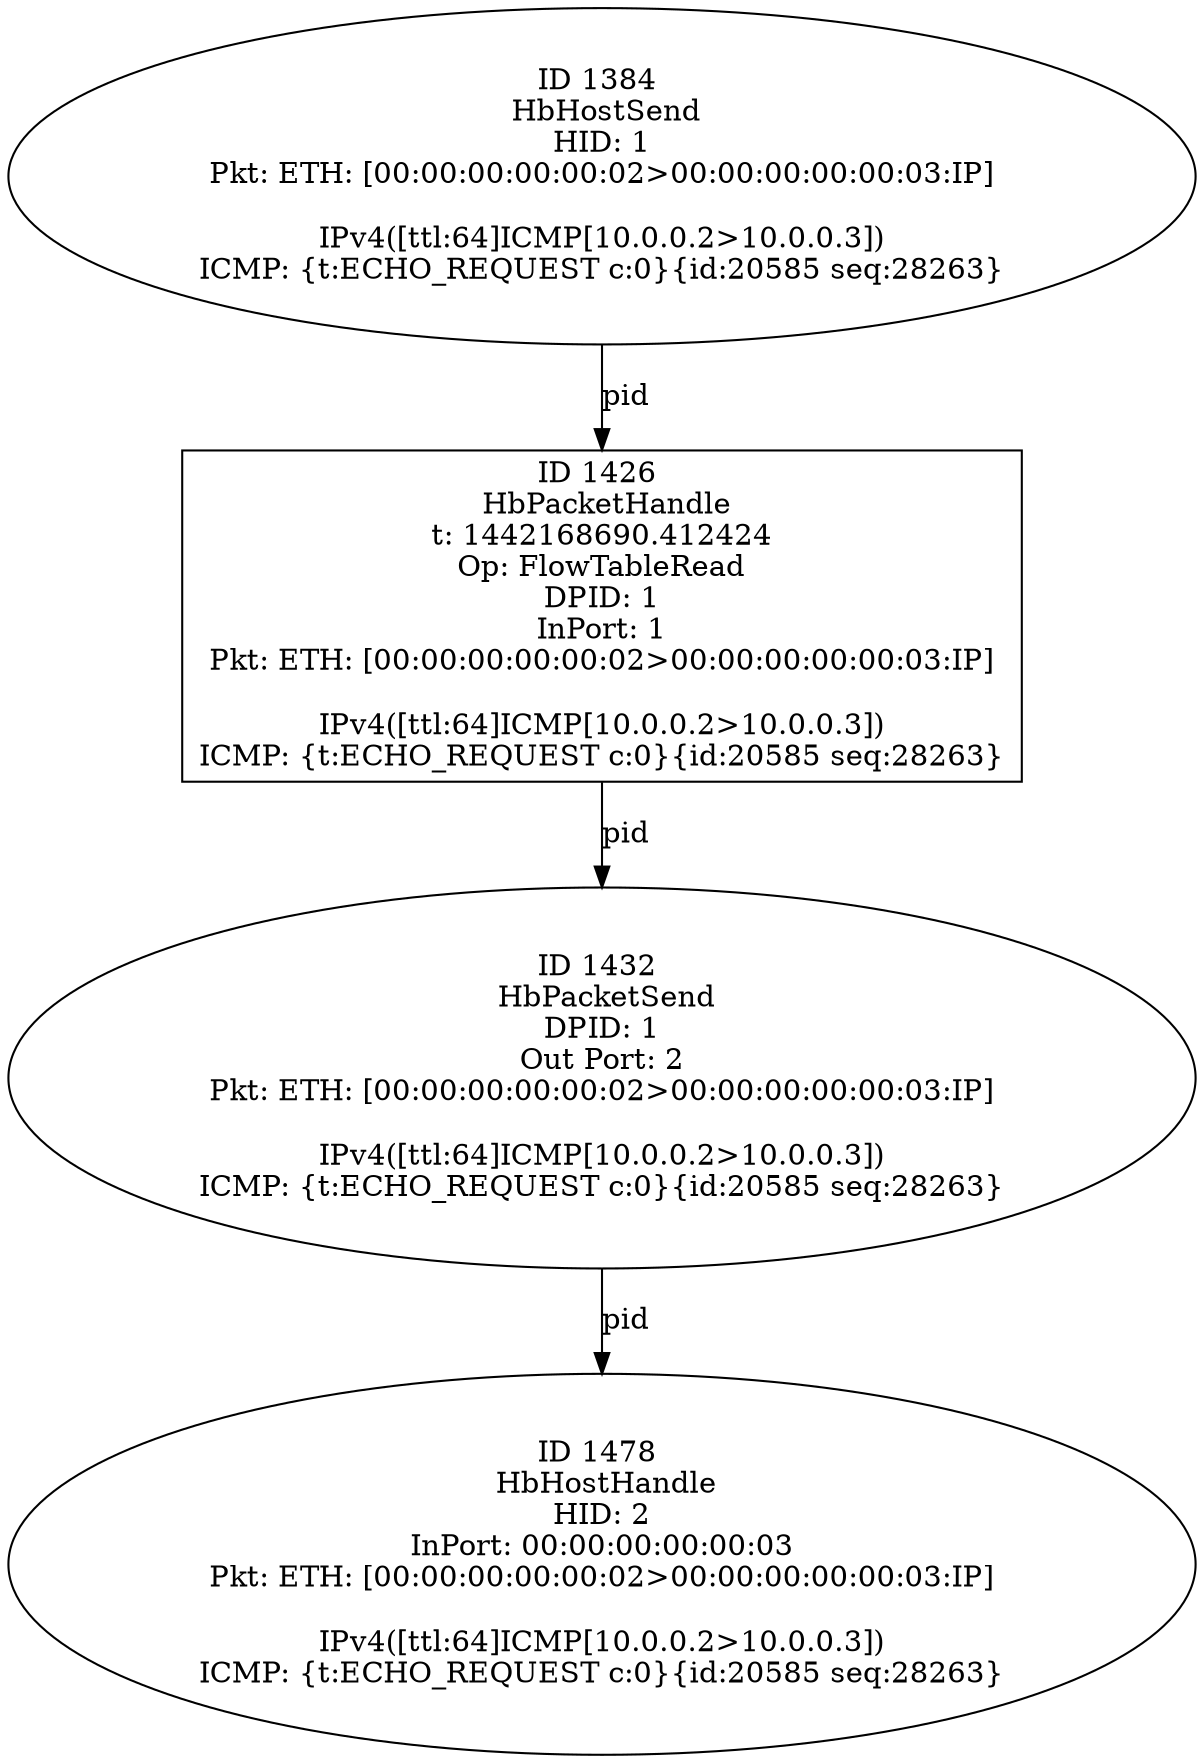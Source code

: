 strict digraph G {
1432 [shape=oval, event=<hb_events.HbPacketSend object at 0x106eaa850>, label="ID 1432 
 HbPacketSend
DPID: 1
Out Port: 2
Pkt: ETH: [00:00:00:00:00:02>00:00:00:00:00:03:IP]

IPv4([ttl:64]ICMP[10.0.0.2>10.0.0.3])
ICMP: {t:ECHO_REQUEST c:0}{id:20585 seq:28263}"];
1478 [shape=oval, event=<hb_events.HbHostHandle object at 0x106fd5cd0>, label="ID 1478 
 HbHostHandle
HID: 2
InPort: 00:00:00:00:00:03
Pkt: ETH: [00:00:00:00:00:02>00:00:00:00:00:03:IP]

IPv4([ttl:64]ICMP[10.0.0.2>10.0.0.3])
ICMP: {t:ECHO_REQUEST c:0}{id:20585 seq:28263}"];
1384 [shape=oval, event=<hb_events.HbHostSend object at 0x106e77ed0>, label="ID 1384 
 HbHostSend
HID: 1
Pkt: ETH: [00:00:00:00:00:02>00:00:00:00:00:03:IP]

IPv4([ttl:64]ICMP[10.0.0.2>10.0.0.3])
ICMP: {t:ECHO_REQUEST c:0}{id:20585 seq:28263}"];
1426 [shape=box, event=<hb_events.HbPacketHandle object at 0x106ea2b10>, label="ID 1426 
 HbPacketHandle
t: 1442168690.412424
Op: FlowTableRead
DPID: 1
InPort: 1
Pkt: ETH: [00:00:00:00:00:02>00:00:00:00:00:03:IP]

IPv4([ttl:64]ICMP[10.0.0.2>10.0.0.3])
ICMP: {t:ECHO_REQUEST c:0}{id:20585 seq:28263}"];
1384 -> 1426  [rel=pid, label=pid];
1426 -> 1432  [rel=pid, label=pid];
1432 -> 1478  [rel=pid, label=pid];
}
